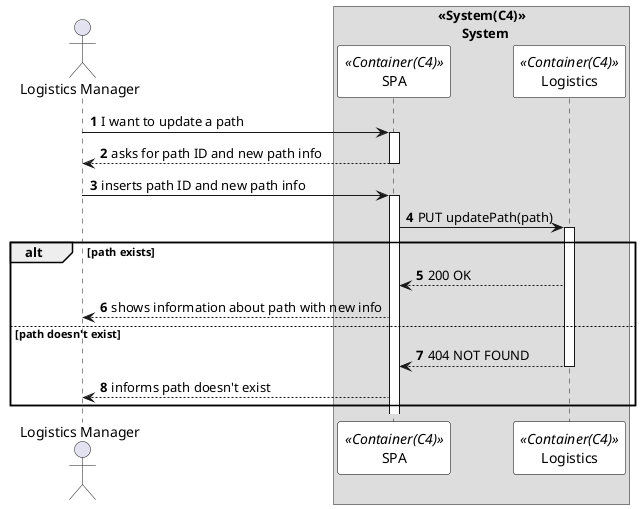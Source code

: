@startuml updatePathSD
autonumber

skinparam sequence {
ParticipantBorderColor black
ParticipantBackgroundColor white
}

actor "Logistics Manager" as manager


box "<<System(C4)>>\n       System"
participant SPA as  SPA <<Container(C4)>>
participant Logistics as  Logistics <<Container(C4)>>


manager -> SPA: I want to update a path
activate SPA

SPA --> manager: asks for path ID and new path info
deactivate SPA

manager -> SPA: inserts path ID and new path info
activate SPA

SPA -> Logistics: PUT updatePath(path)
activate Logistics

alt path exists

Logistics --> SPA: 200 OK
SPA --> manager: shows information about path with new info


else path doesn't exist

Logistics --> SPA: 404 NOT FOUND
deactivate Logistics
SPA --> manager: informs path doesn't exist

end

deactivate manager

@enduml